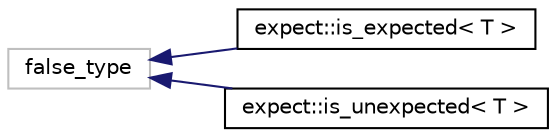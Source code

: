 digraph "Graphical Class Hierarchy"
{
  edge [fontname="Helvetica",fontsize="10",labelfontname="Helvetica",labelfontsize="10"];
  node [fontname="Helvetica",fontsize="10",shape=record];
  rankdir="LR";
  Node8 [label="false_type",height=0.2,width=0.4,color="grey75", fillcolor="white", style="filled"];
  Node8 -> Node0 [dir="back",color="midnightblue",fontsize="10",style="solid",fontname="Helvetica"];
  Node0 [label="expect::is_expected\< T \>",height=0.2,width=0.4,color="black", fillcolor="white", style="filled",URL="$d6/d81/structexpect_1_1is__expected.html"];
  Node8 -> Node10 [dir="back",color="midnightblue",fontsize="10",style="solid",fontname="Helvetica"];
  Node10 [label="expect::is_unexpected\< T \>",height=0.2,width=0.4,color="black", fillcolor="white", style="filled",URL="$d9/de2/structexpect_1_1is__unexpected.html"];
}
